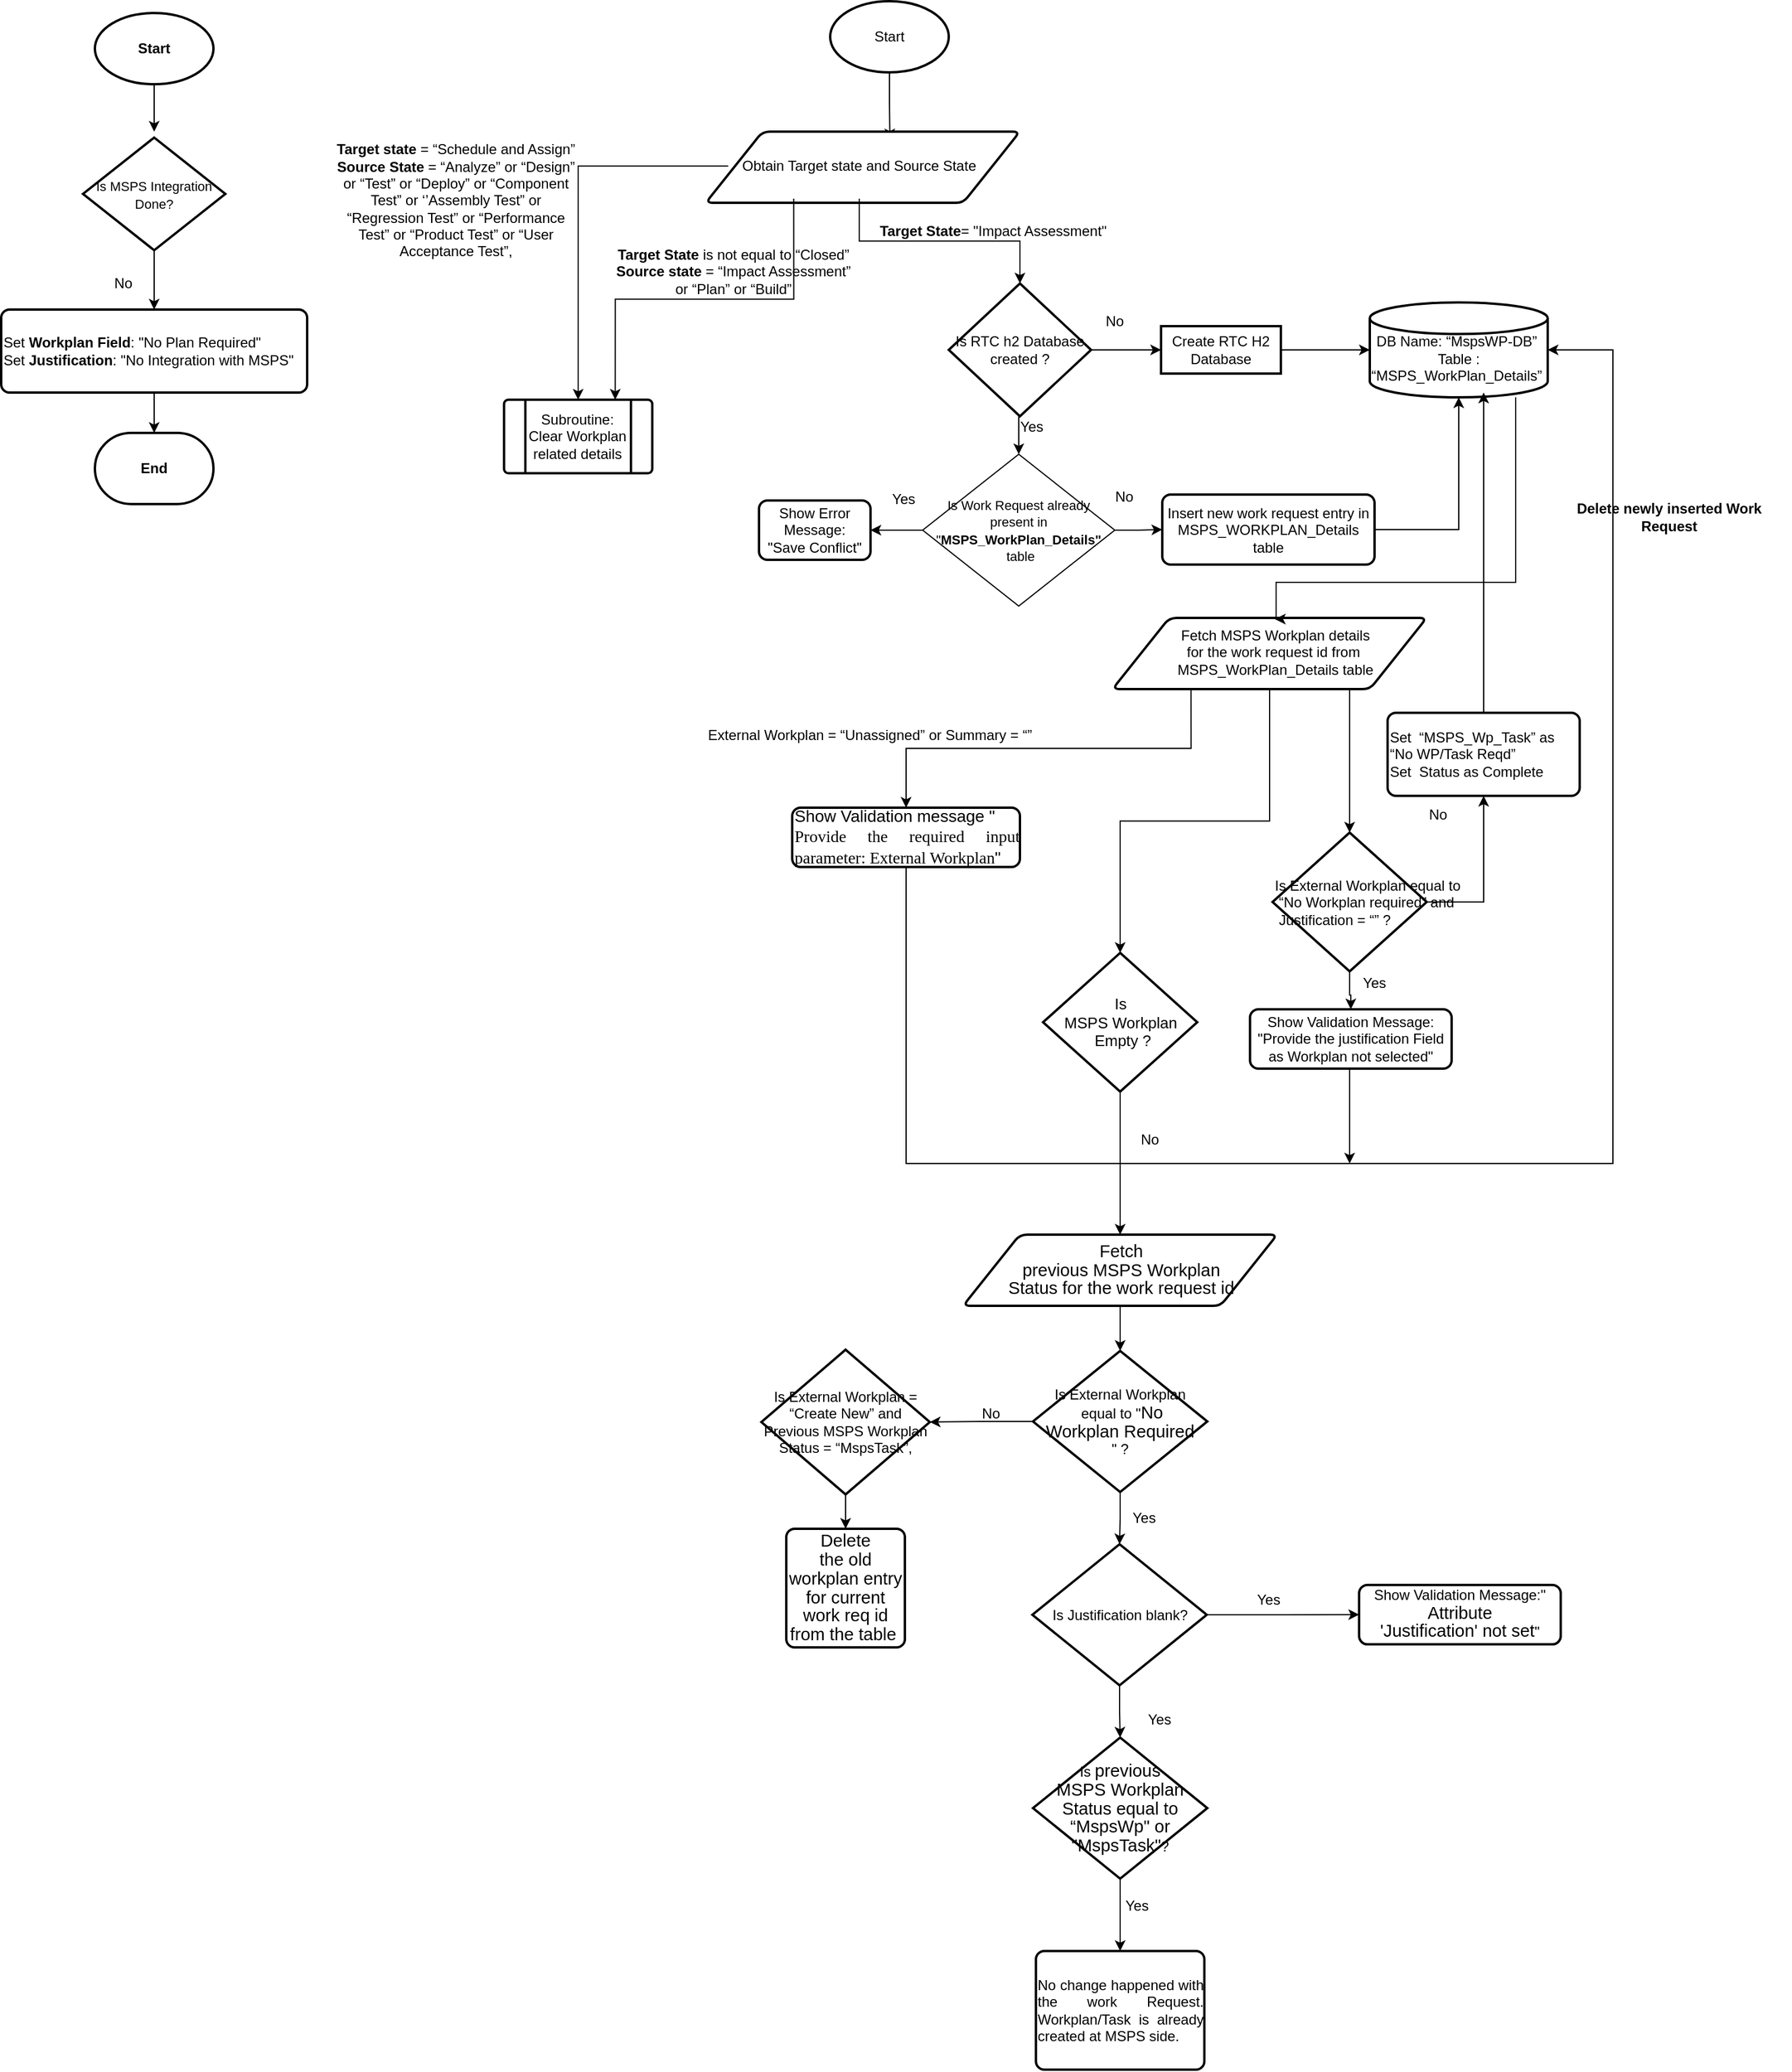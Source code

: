 <mxfile pages="1" version="11.2.8" type="github"><diagram name="Page-1" id="edf60f1a-56cd-e834-aa8a-f176f3a09ee4"><mxGraphModel dx="1220" dy="669" grid="1" gridSize="10" guides="1" tooltips="1" connect="1" arrows="1" fold="1" page="1" pageScale="1" pageWidth="1100" pageHeight="850" background="#ffffff" math="0" shadow="0"><root><mxCell id="0"/><mxCell id="1" parent="0"/><mxCell id="vutIbJJLDZbIy61TRqcu-4" style="edgeStyle=orthogonalEdgeStyle;rounded=0;orthogonalLoop=1;jettySize=auto;html=1;exitX=0.5;exitY=1;exitDx=0;exitDy=0;exitPerimeter=0;" parent="1" source="vutIbJJLDZbIy61TRqcu-1" edge="1"><mxGeometry relative="1" as="geometry"><mxPoint x="330" y="120" as="targetPoint"/></mxGeometry></mxCell><mxCell id="vutIbJJLDZbIy61TRqcu-1" value="Start" style="strokeWidth=2;html=1;shape=mxgraph.flowchart.start_1;whiteSpace=wrap;fontStyle=1" parent="1" vertex="1"><mxGeometry x="280" y="20" width="100" height="60" as="geometry"/></mxCell><mxCell id="vutIbJJLDZbIy61TRqcu-5" style="edgeStyle=orthogonalEdgeStyle;rounded=0;orthogonalLoop=1;jettySize=auto;html=1;exitX=0.5;exitY=1;exitDx=0;exitDy=0;exitPerimeter=0;entryX=0.5;entryY=0;entryDx=0;entryDy=0;" parent="1" source="vutIbJJLDZbIy61TRqcu-2" target="vutIbJJLDZbIy61TRqcu-3" edge="1"><mxGeometry relative="1" as="geometry"/></mxCell><mxCell id="vutIbJJLDZbIy61TRqcu-2" value="&lt;font style=&quot;font-size: 11px&quot;&gt;Is MSPS Integration Done?&lt;/font&gt;" style="strokeWidth=2;html=1;shape=mxgraph.flowchart.decision;whiteSpace=wrap;" parent="1" vertex="1"><mxGeometry x="270" y="125" width="120" height="95" as="geometry"/></mxCell><mxCell id="vutIbJJLDZbIy61TRqcu-7" style="edgeStyle=orthogonalEdgeStyle;rounded=0;orthogonalLoop=1;jettySize=auto;html=1;exitX=0.5;exitY=1;exitDx=0;exitDy=0;" parent="1" source="vutIbJJLDZbIy61TRqcu-3" target="vutIbJJLDZbIy61TRqcu-6" edge="1"><mxGeometry relative="1" as="geometry"/></mxCell><mxCell id="vutIbJJLDZbIy61TRqcu-3" value="Set&amp;nbsp;&lt;b&gt;Workplan Field&lt;/b&gt;: &quot;No Plan Required&quot;&lt;br&gt;Set &lt;b&gt;Justification&lt;/b&gt;: &quot;No Integration with MSPS&quot;" style="rounded=1;whiteSpace=wrap;html=1;absoluteArcSize=1;arcSize=14;strokeWidth=2;align=left;" parent="1" vertex="1"><mxGeometry x="201" y="270" width="258" height="70" as="geometry"/></mxCell><mxCell id="vutIbJJLDZbIy61TRqcu-6" value="End" style="strokeWidth=2;html=1;shape=mxgraph.flowchart.terminator;whiteSpace=wrap;align=center;fontStyle=1" parent="1" vertex="1"><mxGeometry x="280" y="374" width="100" height="60" as="geometry"/></mxCell><mxCell id="vutIbJJLDZbIy61TRqcu-8" value="No" style="text;html=1;strokeColor=none;fillColor=none;align=center;verticalAlign=middle;whiteSpace=wrap;rounded=0;" parent="1" vertex="1"><mxGeometry x="284" y="237.5" width="40" height="20" as="geometry"/></mxCell><mxCell id="vutIbJJLDZbIy61TRqcu-35" style="edgeStyle=orthogonalEdgeStyle;rounded=0;orthogonalLoop=1;jettySize=auto;html=1;exitX=0.5;exitY=1;exitDx=0;exitDy=0;exitPerimeter=0;entryX=0.617;entryY=0.091;entryDx=0;entryDy=0;entryPerimeter=0;" parent="1" source="vutIbJJLDZbIy61TRqcu-10" target="vutIbJJLDZbIy61TRqcu-25" edge="1"><mxGeometry relative="1" as="geometry"/></mxCell><mxCell id="vutIbJJLDZbIy61TRqcu-10" value="Start" style="strokeWidth=2;html=1;shape=mxgraph.flowchart.start_1;whiteSpace=wrap;align=center;" parent="1" vertex="1"><mxGeometry x="900" y="10" width="100" height="60" as="geometry"/></mxCell><mxCell id="vutIbJJLDZbIy61TRqcu-15" value="" style="verticalLabelPosition=bottom;verticalAlign=top;html=1;strokeWidth=2;shape=process;whiteSpace=wrap;rounded=1;size=0.14;arcSize=6;align=center;" parent="1" vertex="1"><mxGeometry x="625" y="346" width="125" height="62" as="geometry"/></mxCell><mxCell id="vutIbJJLDZbIy61TRqcu-16" value="Subroutine:&lt;br&gt;Clear Workplan related details" style="text;html=1;strokeColor=none;fillColor=none;align=center;verticalAlign=middle;whiteSpace=wrap;rounded=0;" parent="1" vertex="1"><mxGeometry x="633.5" y="342" width="106" height="70" as="geometry"/></mxCell><mxCell id="vutIbJJLDZbIy61TRqcu-24" value="" style="verticalLabelPosition=bottom;verticalAlign=top;html=1;strokeWidth=2;shape=parallelogram;perimeter=parallelogramPerimeter;whiteSpace=wrap;rounded=1;arcSize=12;size=0.181;align=center;" parent="1" vertex="1"><mxGeometry x="795" y="120" width="265" height="60" as="geometry"/></mxCell><mxCell id="vutIbJJLDZbIy61TRqcu-29" style="edgeStyle=orthogonalEdgeStyle;rounded=0;orthogonalLoop=1;jettySize=auto;html=1;exitX=0;exitY=0.5;exitDx=0;exitDy=0;entryX=0.5;entryY=0;entryDx=0;entryDy=0;" parent="1" source="vutIbJJLDZbIy61TRqcu-25" target="vutIbJJLDZbIy61TRqcu-15" edge="1"><mxGeometry relative="1" as="geometry"/></mxCell><mxCell id="vutIbJJLDZbIy61TRqcu-31" style="edgeStyle=orthogonalEdgeStyle;rounded=0;orthogonalLoop=1;jettySize=auto;html=1;exitX=0.25;exitY=1;exitDx=0;exitDy=0;entryX=0.75;entryY=0;entryDx=0;entryDy=0;" parent="1" source="vutIbJJLDZbIy61TRqcu-25" target="vutIbJJLDZbIy61TRqcu-15" edge="1"><mxGeometry relative="1" as="geometry"><mxPoint x="870" y="360" as="targetPoint"/></mxGeometry></mxCell><mxCell id="vutIbJJLDZbIy61TRqcu-39" style="edgeStyle=orthogonalEdgeStyle;rounded=0;orthogonalLoop=1;jettySize=auto;html=1;exitX=0.5;exitY=1;exitDx=0;exitDy=0;entryX=0.5;entryY=0;entryDx=0;entryDy=0;entryPerimeter=0;" parent="1" source="vutIbJJLDZbIy61TRqcu-25" target="vutIbJJLDZbIy61TRqcu-38" edge="1"><mxGeometry relative="1" as="geometry"/></mxCell><mxCell id="vutIbJJLDZbIy61TRqcu-25" value="Obtain Target state and Source State" style="text;html=1;strokeColor=none;fillColor=none;align=center;verticalAlign=middle;whiteSpace=wrap;rounded=0;" parent="1" vertex="1"><mxGeometry x="814" y="121.5" width="221" height="55" as="geometry"/></mxCell><mxCell id="vutIbJJLDZbIy61TRqcu-30" value="&lt;b&gt;Target state&lt;/b&gt; = “Schedule and Assign” &lt;br&gt;&lt;b&gt;Source State&lt;/b&gt; = “Analyze” or “Design” or “Test” or “Deploy” or “Component Test” or ‘’Assembly Test” or “Regression Test” or “Performance Test” or “Product Test” or “User Acceptance Test”," style="text;html=1;strokeColor=none;fillColor=none;align=center;verticalAlign=middle;whiteSpace=wrap;rounded=0;" parent="1" vertex="1"><mxGeometry x="481.5" y="167.5" width="205" height="20" as="geometry"/></mxCell><mxCell id="vutIbJJLDZbIy61TRqcu-32" value="&lt;b&gt;Target State&lt;/b&gt;&amp;nbsp;is not equal to “Closed”&lt;b&gt;&lt;br&gt;Source state&lt;/b&gt; = “Impact Assessment” or “Plan” or “Build” " style="text;html=1;strokeColor=none;fillColor=none;align=center;verticalAlign=middle;whiteSpace=wrap;rounded=0;" parent="1" vertex="1"><mxGeometry x="716" y="217.5" width="205" height="40" as="geometry"/></mxCell><mxCell id="vutIbJJLDZbIy61TRqcu-42" style="edgeStyle=orthogonalEdgeStyle;rounded=0;orthogonalLoop=1;jettySize=auto;html=1;exitX=1;exitY=0.5;exitDx=0;exitDy=0;exitPerimeter=0;entryX=0;entryY=0.5;entryDx=0;entryDy=0;" parent="1" source="vutIbJJLDZbIy61TRqcu-38" target="vutIbJJLDZbIy61TRqcu-41" edge="1"><mxGeometry relative="1" as="geometry"/></mxCell><mxCell id="vutIbJJLDZbIy61TRqcu-47" style="edgeStyle=orthogonalEdgeStyle;rounded=0;orthogonalLoop=1;jettySize=auto;html=1;exitX=0.5;exitY=1;exitDx=0;exitDy=0;exitPerimeter=0;entryX=0.5;entryY=0;entryDx=0;entryDy=0;" parent="1" source="vutIbJJLDZbIy61TRqcu-38" target="vutIbJJLDZbIy61TRqcu-46" edge="1"><mxGeometry relative="1" as="geometry"/></mxCell><mxCell id="vutIbJJLDZbIy61TRqcu-38" value="Is&amp;nbsp;&lt;span style=&quot;background-color: transparent ; text-align: left&quot;&gt;RTC h2 Database created ?&lt;/span&gt;&lt;br&gt;" style="strokeWidth=2;html=1;shape=mxgraph.flowchart.decision;whiteSpace=wrap;align=center;" parent="1" vertex="1"><mxGeometry x="1000" y="248" width="120" height="112" as="geometry"/></mxCell><mxCell id="vutIbJJLDZbIy61TRqcu-51" style="edgeStyle=orthogonalEdgeStyle;rounded=0;orthogonalLoop=1;jettySize=auto;html=1;exitX=1;exitY=0.5;exitDx=0;exitDy=0;entryX=0;entryY=0.5;entryDx=0;entryDy=0;entryPerimeter=0;" parent="1" source="vutIbJJLDZbIy61TRqcu-41" target="vutIbJJLDZbIy61TRqcu-49" edge="1"><mxGeometry relative="1" as="geometry"/></mxCell><mxCell id="vutIbJJLDZbIy61TRqcu-41" value="&lt;span&gt;&lt;br&gt;Create RTC H2 Database&lt;br&gt;&lt;br&gt;&lt;/span&gt;" style="rounded=1;whiteSpace=wrap;html=1;absoluteArcSize=1;arcSize=0;strokeWidth=2;align=center;" parent="1" vertex="1"><mxGeometry x="1179" y="284" width="101" height="40" as="geometry"/></mxCell><mxCell id="vutIbJJLDZbIy61TRqcu-43" value="No" style="text;html=1;strokeColor=none;fillColor=none;align=center;verticalAlign=middle;whiteSpace=wrap;rounded=0;" parent="1" vertex="1"><mxGeometry x="1120" y="270" width="40" height="20" as="geometry"/></mxCell><mxCell id="vutIbJJLDZbIy61TRqcu-44" value="&lt;b&gt;Target State&lt;/b&gt;= &quot;Impact Assessment&quot;&lt;b&gt;&lt;br&gt;&lt;/b&gt;" style="text;html=1;strokeColor=none;fillColor=none;align=center;verticalAlign=middle;whiteSpace=wrap;rounded=0;" parent="1" vertex="1"><mxGeometry x="935" y="183.5" width="205" height="40" as="geometry"/></mxCell><mxCell id="vutIbJJLDZbIy61TRqcu-59" style="edgeStyle=orthogonalEdgeStyle;rounded=0;orthogonalLoop=1;jettySize=auto;html=1;exitX=0;exitY=0.5;exitDx=0;exitDy=0;" parent="1" source="vutIbJJLDZbIy61TRqcu-46" target="vutIbJJLDZbIy61TRqcu-58" edge="1"><mxGeometry relative="1" as="geometry"/></mxCell><mxCell id="vutIbJJLDZbIy61TRqcu-61" style="edgeStyle=orthogonalEdgeStyle;rounded=0;orthogonalLoop=1;jettySize=auto;html=1;exitX=1;exitY=0.5;exitDx=0;exitDy=0;entryX=0;entryY=0.5;entryDx=0;entryDy=0;" parent="1" source="vutIbJJLDZbIy61TRqcu-46" target="vutIbJJLDZbIy61TRqcu-54" edge="1"><mxGeometry relative="1" as="geometry"/></mxCell><mxCell id="vutIbJJLDZbIy61TRqcu-46" value="&lt;font style=&quot;font-size: 11px&quot;&gt;Is Work Request already &lt;br&gt;present in &quot;&lt;b style=&quot;background-color: transparent ; text-align: left&quot;&gt;MSPS_WorkPlan_Details&quot;&lt;br&gt;&amp;nbsp;&lt;/b&gt;&lt;span style=&quot;background-color: transparent ; text-align: left&quot;&gt;table&lt;/span&gt;&lt;/font&gt;" style="rhombus;whiteSpace=wrap;html=1;align=center;" parent="1" vertex="1"><mxGeometry x="978" y="392" width="162" height="128" as="geometry"/></mxCell><mxCell id="vutIbJJLDZbIy61TRqcu-48" value="Yes" style="text;html=1;strokeColor=none;fillColor=none;align=center;verticalAlign=middle;whiteSpace=wrap;rounded=0;" parent="1" vertex="1"><mxGeometry x="1050" y="359" width="40" height="20" as="geometry"/></mxCell><mxCell id="vutIbJJLDZbIy61TRqcu-49" value="&lt;span style=&quot;white-space: normal&quot;&gt;&lt;br&gt;DB Name: “MspsWP-DB”&amp;nbsp;&lt;/span&gt;&lt;br style=&quot;white-space: normal&quot;&gt;&lt;span style=&quot;white-space: normal&quot;&gt;Table : “MSPS_WorkPlan_Details”&amp;nbsp;&lt;/span&gt;" style="strokeWidth=2;html=1;shape=mxgraph.flowchart.database;whiteSpace=wrap;align=center;" parent="1" vertex="1"><mxGeometry x="1355" y="264" width="150" height="80" as="geometry"/></mxCell><mxCell id="vutIbJJLDZbIy61TRqcu-55" style="edgeStyle=orthogonalEdgeStyle;rounded=0;orthogonalLoop=1;jettySize=auto;html=1;exitX=1;exitY=0.5;exitDx=0;exitDy=0;entryX=0.5;entryY=1;entryDx=0;entryDy=0;entryPerimeter=0;" parent="1" source="vutIbJJLDZbIy61TRqcu-54" target="vutIbJJLDZbIy61TRqcu-49" edge="1"><mxGeometry relative="1" as="geometry"/></mxCell><mxCell id="vutIbJJLDZbIy61TRqcu-54" value="Insert new work request entry in MSPS_WORKPLAN_Details table" style="rounded=1;whiteSpace=wrap;html=1;absoluteArcSize=1;arcSize=14;strokeWidth=2;align=center;" parent="1" vertex="1"><mxGeometry x="1180" y="426" width="179" height="59" as="geometry"/></mxCell><mxCell id="vutIbJJLDZbIy61TRqcu-57" value="No" style="text;html=1;strokeColor=none;fillColor=none;align=center;verticalAlign=middle;whiteSpace=wrap;rounded=0;" parent="1" vertex="1"><mxGeometry x="1128" y="418" width="40" height="20" as="geometry"/></mxCell><mxCell id="vutIbJJLDZbIy61TRqcu-58" value="Show Error Message:&lt;br&gt;&quot;Save Conflict&quot;" style="rounded=1;whiteSpace=wrap;html=1;absoluteArcSize=1;arcSize=14;strokeWidth=2;align=center;" parent="1" vertex="1"><mxGeometry x="840" y="431" width="94" height="50" as="geometry"/></mxCell><mxCell id="vutIbJJLDZbIy61TRqcu-60" value="Yes" style="text;html=1;strokeColor=none;fillColor=none;align=center;verticalAlign=middle;whiteSpace=wrap;rounded=0;" parent="1" vertex="1"><mxGeometry x="942" y="420" width="40" height="20" as="geometry"/></mxCell><mxCell id="vutIbJJLDZbIy61TRqcu-73" style="edgeStyle=orthogonalEdgeStyle;rounded=0;orthogonalLoop=1;jettySize=auto;html=1;exitX=0.25;exitY=1;exitDx=0;exitDy=0;entryX=0.5;entryY=0;entryDx=0;entryDy=0;" parent="1" source="vutIbJJLDZbIy61TRqcu-69" target="vutIbJJLDZbIy61TRqcu-72" edge="1"><mxGeometry relative="1" as="geometry"/></mxCell><mxCell id="cdTkU8YnzZjlFTHA1XiT-6" style="edgeStyle=orthogonalEdgeStyle;rounded=0;orthogonalLoop=1;jettySize=auto;html=1;exitX=0.5;exitY=1;exitDx=0;exitDy=0;entryX=0.5;entryY=0;entryDx=0;entryDy=0;entryPerimeter=0;" edge="1" parent="1" source="vutIbJJLDZbIy61TRqcu-69" target="cdTkU8YnzZjlFTHA1XiT-2"><mxGeometry relative="1" as="geometry"/></mxCell><mxCell id="vutIbJJLDZbIy61TRqcu-69" value="&lt;span style=&quot;font-family: &amp;#34;helvetica&amp;#34; , &amp;#34;arial&amp;#34; , sans-serif ; font-size: 0px&quot;&gt;%3CmxGraphModel%3E%3Croot%3E%3CmxCell%20id%3D%220%22%2F%3E%3CmxCell%20id%3D%221%22%20parent%3D%220%22%2F%3E%3CmxCell%20id%3D%222%22%20value%3D%22Fetch%20MSPS%20Workplan%C2%A0details%20for%20the%20work%20request%C2%A0id%20from%C2%A0MSPS_WorkPlan_Details%C2%A0table%22%20style%3D%22text%3Bhtml%3D1%3B%22%20vertex%3D%221%22%20parent%3D%221%22%3E%3CmxGeometry%20x%3D%22860%22%20y%3D%22670%22%20width%3D%22500%22%20height%3D%2230%22%20as%3D%22geometry%22%2F%3E%3C%2FmxCell%3E%3C%2Froot%3E%3C%2FmxGraphModel%3E&lt;/span&gt;" style="verticalLabelPosition=bottom;verticalAlign=top;html=1;strokeWidth=2;shape=parallelogram;perimeter=parallelogramPerimeter;whiteSpace=wrap;rounded=1;arcSize=12;size=0.181;align=center;" parent="1" vertex="1"><mxGeometry x="1138" y="530" width="265" height="60" as="geometry"/></mxCell><mxCell id="vutIbJJLDZbIy61TRqcu-97" style="edgeStyle=orthogonalEdgeStyle;rounded=0;orthogonalLoop=1;jettySize=auto;html=1;exitX=0.5;exitY=0;exitDx=0;exitDy=0;startArrow=classic;startFill=1;endArrow=none;endFill=0;" parent="1" source="vutIbJJLDZbIy61TRqcu-70" target="vutIbJJLDZbIy61TRqcu-49" edge="1"><mxGeometry relative="1" as="geometry"><Array as="points"><mxPoint x="1276" y="500"/><mxPoint x="1478" y="500"/></Array></mxGeometry></mxCell><mxCell id="vutIbJJLDZbIy61TRqcu-70" value="Fetch MSPS Workplan&amp;nbsp;details &lt;br&gt;for the work request&amp;nbsp;id from&amp;nbsp;&lt;br&gt;MSPS_WorkPlan_Details&amp;nbsp;table" style="text;html=1;align=center;" parent="1" vertex="1"><mxGeometry x="1195" y="531" width="160" height="30" as="geometry"/></mxCell><mxCell id="vutIbJJLDZbIy61TRqcu-96" style="edgeStyle=orthogonalEdgeStyle;rounded=0;orthogonalLoop=1;jettySize=auto;html=1;exitX=0.5;exitY=1;exitDx=0;exitDy=0;" parent="1" source="vutIbJJLDZbIy61TRqcu-71" edge="1"><mxGeometry relative="1" as="geometry"><mxPoint x="1338" y="990" as="targetPoint"/><Array as="points"><mxPoint x="1338" y="950"/><mxPoint x="1338" y="950"/></Array></mxGeometry></mxCell><mxCell id="vutIbJJLDZbIy61TRqcu-71" value="Show Validation Message:&lt;br&gt;&quot;&lt;span style=&quot;background-color: transparent ; text-align: left&quot;&gt;Provide the justification Field as Workplan not selected&lt;/span&gt;&quot;" style="rounded=1;whiteSpace=wrap;html=1;absoluteArcSize=1;arcSize=14;strokeWidth=2;align=center;" parent="1" vertex="1"><mxGeometry x="1254" y="860" width="170" height="50" as="geometry"/></mxCell><mxCell id="vutIbJJLDZbIy61TRqcu-77" style="edgeStyle=orthogonalEdgeStyle;rounded=0;orthogonalLoop=1;jettySize=auto;html=1;exitX=0.5;exitY=1;exitDx=0;exitDy=0;entryX=1;entryY=0.5;entryDx=0;entryDy=0;entryPerimeter=0;" parent="1" source="vutIbJJLDZbIy61TRqcu-72" target="vutIbJJLDZbIy61TRqcu-49" edge="1"><mxGeometry relative="1" as="geometry"><Array as="points"><mxPoint x="964" y="990"/><mxPoint x="1560" y="990"/><mxPoint x="1560" y="304"/></Array></mxGeometry></mxCell><mxCell id="vutIbJJLDZbIy61TRqcu-72" value="&lt;div style=&quot;text-align: justify ; font-size: 14px&quot;&gt;&lt;span&gt;&lt;font style=&quot;font-size: 14px&quot;&gt;Show Validation message &quot;&lt;/font&gt;&lt;/span&gt;&lt;/div&gt;&lt;font style=&quot;font-size: 14px&quot;&gt;&lt;div style=&quot;text-align: justify&quot;&gt;&lt;span style=&quot;background-color: transparent ; font-family: &amp;#34;times new roman&amp;#34; , serif&quot;&gt;Provide&amp;nbsp;&lt;/span&gt;&lt;span style=&quot;background-color: transparent ; font-family: &amp;#34;times new roman&amp;#34; , serif&quot;&gt;the required input parameter: External Workplan&lt;/span&gt;&lt;span style=&quot;background-color: transparent ; font-family: &amp;#34;helvetica&amp;#34;&quot;&gt;&quot;&lt;/span&gt;&lt;/div&gt;&lt;/font&gt;" style="rounded=1;whiteSpace=wrap;html=1;absoluteArcSize=1;arcSize=14;strokeWidth=2;align=left;" parent="1" vertex="1"><mxGeometry x="868" y="690" width="192" height="50" as="geometry"/></mxCell><mxCell id="vutIbJJLDZbIy61TRqcu-75" value="External Workplan = “Unassigned”&amp;nbsp;or Summary = “”" style="text;html=1;" parent="1" vertex="1"><mxGeometry x="795" y="615" width="192" height="30" as="geometry"/></mxCell><mxCell id="vutIbJJLDZbIy61TRqcu-78" value="&lt;b&gt;Delete newly inserted Work Request&lt;br&gt;&lt;/b&gt;" style="text;html=1;strokeColor=none;fillColor=none;align=center;verticalAlign=middle;whiteSpace=wrap;rounded=0;" parent="1" vertex="1"><mxGeometry x="1505" y="424.5" width="205" height="40" as="geometry"/></mxCell><mxCell id="vutIbJJLDZbIy61TRqcu-88" style="edgeStyle=orthogonalEdgeStyle;rounded=0;orthogonalLoop=1;jettySize=auto;html=1;exitX=0.5;exitY=1;exitDx=0;exitDy=0;exitPerimeter=0;" parent="1" source="vutIbJJLDZbIy61TRqcu-85" target="vutIbJJLDZbIy61TRqcu-71" edge="1"><mxGeometry relative="1" as="geometry"/></mxCell><mxCell id="vutIbJJLDZbIy61TRqcu-94" style="edgeStyle=orthogonalEdgeStyle;rounded=0;orthogonalLoop=1;jettySize=auto;html=1;exitX=1;exitY=0.5;exitDx=0;exitDy=0;exitPerimeter=0;entryX=0.5;entryY=1;entryDx=0;entryDy=0;" parent="1" source="vutIbJJLDZbIy61TRqcu-85" target="vutIbJJLDZbIy61TRqcu-93" edge="1"><mxGeometry relative="1" as="geometry"/></mxCell><mxCell id="vutIbJJLDZbIy61TRqcu-85" value="Is&amp;nbsp;&lt;span style=&quot;white-space: nowrap&quot;&gt;External Workplan equal to&lt;br&gt;&amp;nbsp;“No Workplan required”&amp;nbsp;and&lt;/span&gt;&lt;br style=&quot;white-space: nowrap&quot;&gt;&lt;span style=&quot;white-space: nowrap&quot;&gt;&amp;nbsp;Justification = “” ?&lt;/span&gt;" style="strokeWidth=2;html=1;shape=mxgraph.flowchart.decision;whiteSpace=wrap;align=left;" parent="1" vertex="1"><mxGeometry x="1273" y="711" width="130" height="117" as="geometry"/></mxCell><mxCell id="vutIbJJLDZbIy61TRqcu-86" value="" style="edgeStyle=orthogonalEdgeStyle;rounded=0;orthogonalLoop=1;jettySize=auto;html=1;entryX=0.5;entryY=0;entryDx=0;entryDy=0;entryPerimeter=0;exitX=0.75;exitY=1;exitDx=0;exitDy=0;" parent="1" source="vutIbJJLDZbIy61TRqcu-69" target="vutIbJJLDZbIy61TRqcu-85" edge="1"><mxGeometry relative="1" as="geometry"><Array as="points"><mxPoint x="1338" y="590"/></Array></mxGeometry></mxCell><mxCell id="vutIbJJLDZbIy61TRqcu-89" value="&lt;span style=&quot;font-family: &amp;#34;helvetica&amp;#34; , &amp;#34;arial&amp;#34; , sans-serif ; font-size: 0px&quot;&gt;%3CmxGraphModel%3E%3Croot%3E%3CmxCell%20id%3D%220%22%2F%3E%3CmxCell%20id%3D%221%22%20parent%3D%220%22%2F%3E%3CmxCell%20id%3D%222%22%20value%3D%22Yes%22%20style%3D%22text%3Bhtml%3D1%3BstrokeColor%3Dnone%3BfillColor%3Dnone%3Balign%3Dcenter%3BverticalAlign%3Dmiddle%3BwhiteSpace%3Dwrap%3Brounded%3D0%3B%22%20vertex%3D%221%22%20parent%3D%221%22%3E%3CmxGeometry%20x%3D%22942%22%20y%3D%22420%22%20width%3D%2240%22%20height%3D%2220%22%20as%3D%22geometry%22%2F%3E%3C%2FmxCell%3E%3C%2Froot%3E%3C%2FmxGraphModel%3E&lt;/span&gt;" style="text;html=1;resizable=0;points=[];autosize=1;align=left;verticalAlign=top;spacingTop=-4;" parent="1" vertex="1"><mxGeometry x="1104" y="700" width="20" height="20" as="geometry"/></mxCell><mxCell id="vutIbJJLDZbIy61TRqcu-90" value="Yes" style="text;html=1;strokeColor=none;fillColor=none;align=center;verticalAlign=middle;whiteSpace=wrap;rounded=0;" parent="1" vertex="1"><mxGeometry x="1339" y="828" width="40" height="20" as="geometry"/></mxCell><mxCell id="vutIbJJLDZbIy61TRqcu-92" value="No" style="text;html=1;resizable=0;points=[];autosize=1;align=left;verticalAlign=top;spacingTop=-4;" parent="1" vertex="1"><mxGeometry x="1403" y="685.5" width="30" height="20" as="geometry"/></mxCell><mxCell id="vutIbJJLDZbIy61TRqcu-95" style="edgeStyle=orthogonalEdgeStyle;rounded=0;orthogonalLoop=1;jettySize=auto;html=1;exitX=0.5;exitY=0;exitDx=0;exitDy=0;" parent="1" source="vutIbJJLDZbIy61TRqcu-93" edge="1"><mxGeometry relative="1" as="geometry"><mxPoint x="1451" y="340" as="targetPoint"/></mxGeometry></mxCell><mxCell id="vutIbJJLDZbIy61TRqcu-93" value="&lt;span style=&quot;text-align: justify ; text-indent: 0.5in&quot;&gt;Set&amp;nbsp; “MSPS_Wp_Task” as “No WP/Task Reqd”&lt;br&gt;&lt;/span&gt;Set&amp;nbsp; Status as Complete" style="rounded=1;whiteSpace=wrap;html=1;absoluteArcSize=1;arcSize=14;strokeWidth=2;align=left;" parent="1" vertex="1"><mxGeometry x="1370" y="610" width="162" height="70" as="geometry"/></mxCell><mxCell id="cdTkU8YnzZjlFTHA1XiT-8" style="edgeStyle=orthogonalEdgeStyle;rounded=0;orthogonalLoop=1;jettySize=auto;html=1;exitX=0.5;exitY=1;exitDx=0;exitDy=0;exitPerimeter=0;entryX=0.5;entryY=0;entryDx=0;entryDy=0;" edge="1" parent="1" source="cdTkU8YnzZjlFTHA1XiT-2" target="cdTkU8YnzZjlFTHA1XiT-11"><mxGeometry relative="1" as="geometry"><mxPoint x="1144.286" y="1039.571" as="targetPoint"/></mxGeometry></mxCell><mxCell id="cdTkU8YnzZjlFTHA1XiT-2" value="&lt;font style=&quot;font-size: 13px&quot;&gt;Is &lt;br&gt;&lt;span style=&quot;white-space: nowrap&quot;&gt;MSPS Workplan&lt;br&gt;&amp;nbsp;Empty ?&lt;/span&gt;&lt;/font&gt;" style="strokeWidth=2;html=1;shape=mxgraph.flowchart.decision;whiteSpace=wrap;align=center;" vertex="1" parent="1"><mxGeometry x="1079.5" y="812.429" width="130" height="117" as="geometry"/></mxCell><mxCell id="cdTkU8YnzZjlFTHA1XiT-9" value="No" style="text;html=1;resizable=0;points=[];autosize=1;align=left;verticalAlign=top;spacingTop=-4;" vertex="1" parent="1"><mxGeometry x="1160" y="960" width="30" height="20" as="geometry"/></mxCell><mxCell id="cdTkU8YnzZjlFTHA1XiT-29" style="edgeStyle=orthogonalEdgeStyle;rounded=0;orthogonalLoop=1;jettySize=auto;html=1;exitX=0.5;exitY=1;exitDx=0;exitDy=0;entryX=0.5;entryY=0;entryDx=0;entryDy=0;entryPerimeter=0;" edge="1" parent="1" source="cdTkU8YnzZjlFTHA1XiT-10" target="cdTkU8YnzZjlFTHA1XiT-15"><mxGeometry relative="1" as="geometry"/></mxCell><mxCell id="cdTkU8YnzZjlFTHA1XiT-10" value="" style="verticalLabelPosition=bottom;verticalAlign=top;html=1;strokeWidth=2;shape=parallelogram;perimeter=parallelogramPerimeter;whiteSpace=wrap;rounded=1;arcSize=12;size=0.181;align=center;" vertex="1" parent="1"><mxGeometry x="1012" y="1050" width="265" height="60" as="geometry"/></mxCell><mxCell id="cdTkU8YnzZjlFTHA1XiT-11" value="&lt;span style=&quot;font-size: 11.0pt ; line-height: 107% ; font-family: &amp;#34;calibri&amp;#34; , sans-serif&quot;&gt;Fetch&lt;br/&gt;previous MSPS Workplan &lt;br&gt;Status for the work request id&lt;/span&gt;" style="text;html=1;align=center;" vertex="1" parent="1"><mxGeometry x="1064.5" y="1050" width="160" height="30" as="geometry"/></mxCell><mxCell id="cdTkU8YnzZjlFTHA1XiT-13" value="Show Validation Message:&lt;span style=&quot;text-align: left&quot;&gt;&quot;&lt;/span&gt;&lt;br&gt;&lt;span style=&quot;font-size: 11.0pt ; line-height: 107% ; font-family: &amp;#34;calibri&amp;#34; , sans-serif&quot;&gt;Attribute&lt;br/&gt;'Justification' not set&lt;span style=&quot;text-align: left ; font-family: &amp;#34;helvetica&amp;#34; ; font-size: 12px&quot;&gt;&quot;&lt;/span&gt;&lt;br&gt;&lt;/span&gt;" style="rounded=1;whiteSpace=wrap;html=1;absoluteArcSize=1;arcSize=14;strokeWidth=2;align=center;" vertex="1" parent="1"><mxGeometry x="1346" y="1345.429" width="170" height="50" as="geometry"/></mxCell><mxCell id="cdTkU8YnzZjlFTHA1XiT-18" value="" style="edgeStyle=orthogonalEdgeStyle;rounded=0;orthogonalLoop=1;jettySize=auto;html=1;" edge="1" parent="1" source="cdTkU8YnzZjlFTHA1XiT-15" target="cdTkU8YnzZjlFTHA1XiT-17"><mxGeometry relative="1" as="geometry"/></mxCell><mxCell id="cdTkU8YnzZjlFTHA1XiT-31" style="edgeStyle=orthogonalEdgeStyle;rounded=0;orthogonalLoop=1;jettySize=auto;html=1;exitX=0;exitY=0.5;exitDx=0;exitDy=0;exitPerimeter=0;entryX=1;entryY=0.5;entryDx=0;entryDy=0;entryPerimeter=0;" edge="1" parent="1" source="cdTkU8YnzZjlFTHA1XiT-15" target="cdTkU8YnzZjlFTHA1XiT-30"><mxGeometry relative="1" as="geometry"/></mxCell><mxCell id="cdTkU8YnzZjlFTHA1XiT-15" value="Is&amp;nbsp;&lt;span style=&quot;white-space: nowrap&quot;&gt;External Workplan&lt;br&gt;&amp;nbsp;equal to &quot;&lt;/span&gt;&lt;span style=&quot;font-size: 11.0pt ; line-height: 107% ; font-family: &amp;#34;calibri&amp;#34; , sans-serif&quot;&gt;No&lt;br/&gt;Workplan Required&lt;/span&gt;&lt;span style=&quot;white-space: nowrap&quot;&gt;&lt;br&gt;&quot; ?&lt;/span&gt;" style="strokeWidth=2;html=1;shape=mxgraph.flowchart.decision;whiteSpace=wrap;align=center;" vertex="1" parent="1"><mxGeometry x="1071" y="1148" width="147" height="119" as="geometry"/></mxCell><mxCell id="cdTkU8YnzZjlFTHA1XiT-20" style="edgeStyle=orthogonalEdgeStyle;rounded=0;orthogonalLoop=1;jettySize=auto;html=1;exitX=1;exitY=0.5;exitDx=0;exitDy=0;exitPerimeter=0;" edge="1" parent="1" source="cdTkU8YnzZjlFTHA1XiT-17" target="cdTkU8YnzZjlFTHA1XiT-13"><mxGeometry relative="1" as="geometry"/></mxCell><mxCell id="cdTkU8YnzZjlFTHA1XiT-27" style="edgeStyle=orthogonalEdgeStyle;rounded=0;orthogonalLoop=1;jettySize=auto;html=1;exitX=0.5;exitY=1;exitDx=0;exitDy=0;exitPerimeter=0;entryX=0.5;entryY=0;entryDx=0;entryDy=0;entryPerimeter=0;" edge="1" parent="1" source="cdTkU8YnzZjlFTHA1XiT-17" target="cdTkU8YnzZjlFTHA1XiT-22"><mxGeometry relative="1" as="geometry"/></mxCell><mxCell id="cdTkU8YnzZjlFTHA1XiT-17" value="Is Justification blank?" style="strokeWidth=2;html=1;shape=mxgraph.flowchart.decision;whiteSpace=wrap;align=center;" vertex="1" parent="1"><mxGeometry x="1070.5" y="1311" width="147" height="119" as="geometry"/></mxCell><mxCell id="cdTkU8YnzZjlFTHA1XiT-19" value="Yes" style="text;html=1;resizable=0;points=[];autosize=1;align=left;verticalAlign=top;spacingTop=-4;" vertex="1" parent="1"><mxGeometry x="1153" y="1279" width="40" height="20" as="geometry"/></mxCell><mxCell id="cdTkU8YnzZjlFTHA1XiT-21" value="Yes" style="text;html=1;resizable=0;points=[];autosize=1;align=left;verticalAlign=top;spacingTop=-4;" vertex="1" parent="1"><mxGeometry x="1258" y="1348" width="40" height="20" as="geometry"/></mxCell><mxCell id="cdTkU8YnzZjlFTHA1XiT-25" style="edgeStyle=orthogonalEdgeStyle;rounded=0;orthogonalLoop=1;jettySize=auto;html=1;exitX=0.5;exitY=1;exitDx=0;exitDy=0;exitPerimeter=0;entryX=0.5;entryY=0;entryDx=0;entryDy=0;" edge="1" parent="1" source="cdTkU8YnzZjlFTHA1XiT-22" target="cdTkU8YnzZjlFTHA1XiT-24"><mxGeometry relative="1" as="geometry"/></mxCell><mxCell id="cdTkU8YnzZjlFTHA1XiT-22" value="Is&amp;nbsp;&lt;span style=&quot;font-size: 11.0pt ; line-height: 107% ; font-family: &amp;#34;calibri&amp;#34; , sans-serif&quot;&gt;previous&lt;br&gt;MSPS Workplan Status equal to “MspsWp&quot; or &quot;&lt;span style=&quot;font-size: 11.0pt ; line-height: 107% ; font-family: &amp;#34;calibri&amp;#34; , sans-serif&quot;&gt;MspsTask&lt;/span&gt;&quot;&lt;/span&gt;?" style="strokeWidth=2;html=1;shape=mxgraph.flowchart.decision;whiteSpace=wrap;align=center;" vertex="1" parent="1"><mxGeometry x="1071" y="1474" width="147" height="119" as="geometry"/></mxCell><mxCell id="cdTkU8YnzZjlFTHA1XiT-24" value="&lt;div style=&quot;text-align: justify&quot;&gt;&lt;span&gt;No change happened with the work Request. Workplan/Task is already created at MSPS side.&lt;/span&gt;&lt;/div&gt;" style="rounded=1;whiteSpace=wrap;html=1;absoluteArcSize=1;arcSize=14;strokeWidth=2;" vertex="1" parent="1"><mxGeometry x="1073.5" y="1654" width="142" height="100" as="geometry"/></mxCell><mxCell id="cdTkU8YnzZjlFTHA1XiT-26" value="Yes&lt;br&gt;" style="text;html=1;resizable=0;points=[];autosize=1;align=left;verticalAlign=top;spacingTop=-4;" vertex="1" parent="1"><mxGeometry x="1147" y="1606" width="40" height="20" as="geometry"/></mxCell><mxCell id="cdTkU8YnzZjlFTHA1XiT-28" value="Yes&lt;br&gt;" style="text;html=1;resizable=0;points=[];autosize=1;align=left;verticalAlign=top;spacingTop=-4;" vertex="1" parent="1"><mxGeometry x="1166" y="1449" width="40" height="20" as="geometry"/></mxCell><mxCell id="cdTkU8YnzZjlFTHA1XiT-34" style="edgeStyle=orthogonalEdgeStyle;rounded=0;orthogonalLoop=1;jettySize=auto;html=1;exitX=0.5;exitY=1;exitDx=0;exitDy=0;exitPerimeter=0;entryX=0.5;entryY=0;entryDx=0;entryDy=0;" edge="1" parent="1" source="cdTkU8YnzZjlFTHA1XiT-30" target="cdTkU8YnzZjlFTHA1XiT-33"><mxGeometry relative="1" as="geometry"/></mxCell><mxCell id="cdTkU8YnzZjlFTHA1XiT-30" value="Is External Workplan = “Create New” and Previous MSPS Workplan Status = “MspsTask”," style="strokeWidth=2;html=1;shape=mxgraph.flowchart.decision;whiteSpace=wrap;" vertex="1" parent="1"><mxGeometry x="842" y="1147" width="142" height="122" as="geometry"/></mxCell><mxCell id="cdTkU8YnzZjlFTHA1XiT-32" value="No" style="text;html=1;resizable=0;points=[];autosize=1;align=left;verticalAlign=top;spacingTop=-4;" vertex="1" parent="1"><mxGeometry x="1026" y="1191" width="30" height="20" as="geometry"/></mxCell><mxCell id="cdTkU8YnzZjlFTHA1XiT-33" value="&lt;span style=&quot;font-size: 11.0pt ; line-height: 107% ; font-family: &amp;#34;calibri&amp;#34; , sans-serif&quot;&gt;Delete&lt;br/&gt;the old workplan entry for current work req id from the table&amp;nbsp;&lt;/span&gt;" style="rounded=1;whiteSpace=wrap;html=1;absoluteArcSize=1;arcSize=14;strokeWidth=2;" vertex="1" parent="1"><mxGeometry x="863" y="1298" width="100" height="100" as="geometry"/></mxCell></root></mxGraphModel></diagram></mxfile>